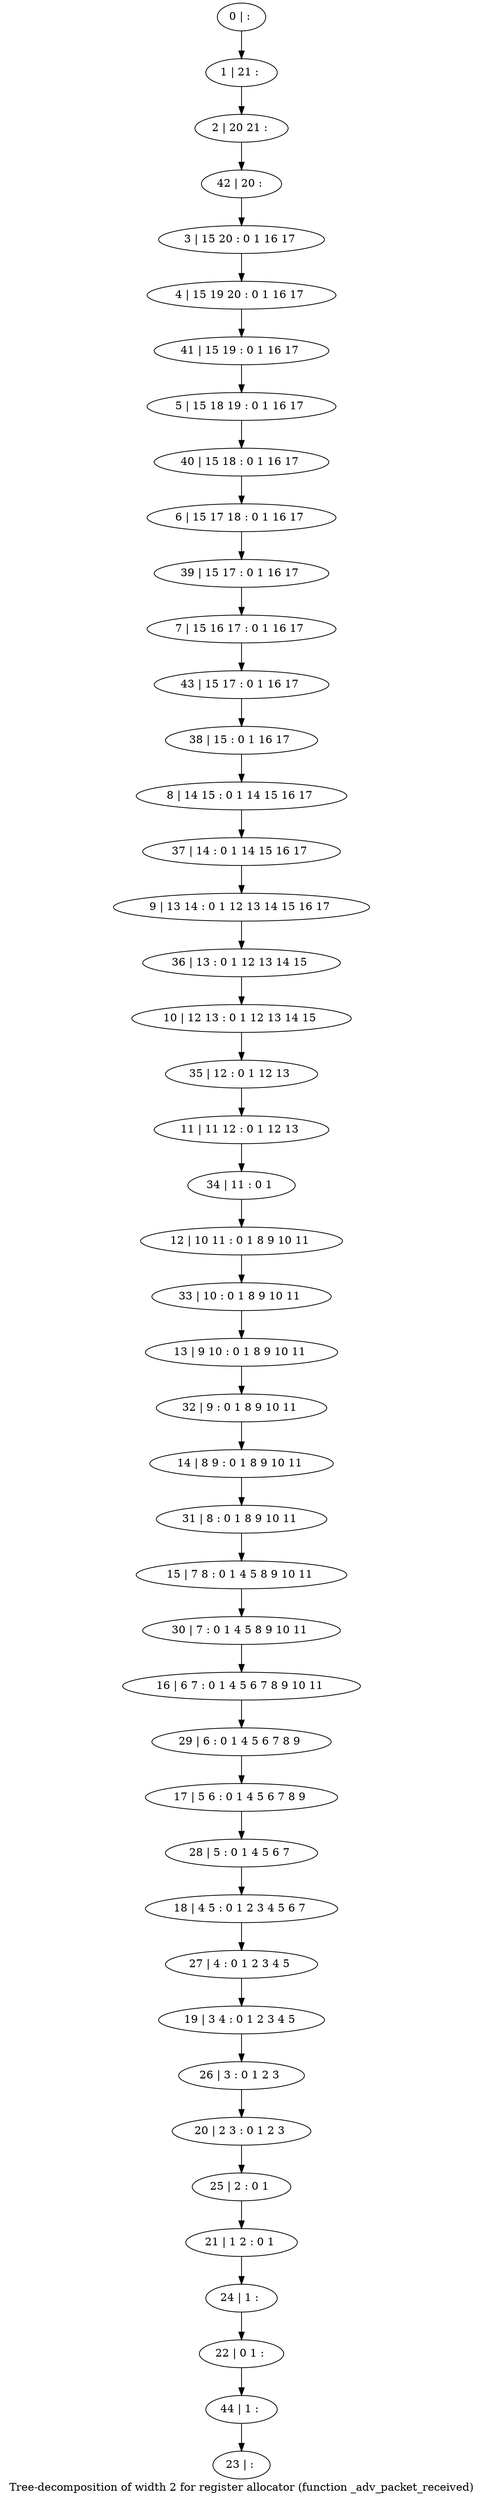 digraph G {
graph [label="Tree-decomposition of width 2 for register allocator (function _adv_packet_received)"]
0[label="0 | : "];
1[label="1 | 21 : "];
2[label="2 | 20 21 : "];
3[label="3 | 15 20 : 0 1 16 17 "];
4[label="4 | 15 19 20 : 0 1 16 17 "];
5[label="5 | 15 18 19 : 0 1 16 17 "];
6[label="6 | 15 17 18 : 0 1 16 17 "];
7[label="7 | 15 16 17 : 0 1 16 17 "];
8[label="8 | 14 15 : 0 1 14 15 16 17 "];
9[label="9 | 13 14 : 0 1 12 13 14 15 16 17 "];
10[label="10 | 12 13 : 0 1 12 13 14 15 "];
11[label="11 | 11 12 : 0 1 12 13 "];
12[label="12 | 10 11 : 0 1 8 9 10 11 "];
13[label="13 | 9 10 : 0 1 8 9 10 11 "];
14[label="14 | 8 9 : 0 1 8 9 10 11 "];
15[label="15 | 7 8 : 0 1 4 5 8 9 10 11 "];
16[label="16 | 6 7 : 0 1 4 5 6 7 8 9 10 11 "];
17[label="17 | 5 6 : 0 1 4 5 6 7 8 9 "];
18[label="18 | 4 5 : 0 1 2 3 4 5 6 7 "];
19[label="19 | 3 4 : 0 1 2 3 4 5 "];
20[label="20 | 2 3 : 0 1 2 3 "];
21[label="21 | 1 2 : 0 1 "];
22[label="22 | 0 1 : "];
23[label="23 | : "];
24[label="24 | 1 : "];
25[label="25 | 2 : 0 1 "];
26[label="26 | 3 : 0 1 2 3 "];
27[label="27 | 4 : 0 1 2 3 4 5 "];
28[label="28 | 5 : 0 1 4 5 6 7 "];
29[label="29 | 6 : 0 1 4 5 6 7 8 9 "];
30[label="30 | 7 : 0 1 4 5 8 9 10 11 "];
31[label="31 | 8 : 0 1 8 9 10 11 "];
32[label="32 | 9 : 0 1 8 9 10 11 "];
33[label="33 | 10 : 0 1 8 9 10 11 "];
34[label="34 | 11 : 0 1 "];
35[label="35 | 12 : 0 1 12 13 "];
36[label="36 | 13 : 0 1 12 13 14 15 "];
37[label="37 | 14 : 0 1 14 15 16 17 "];
38[label="38 | 15 : 0 1 16 17 "];
39[label="39 | 15 17 : 0 1 16 17 "];
40[label="40 | 15 18 : 0 1 16 17 "];
41[label="41 | 15 19 : 0 1 16 17 "];
42[label="42 | 20 : "];
43[label="43 | 15 17 : 0 1 16 17 "];
44[label="44 | 1 : "];
0->1 ;
1->2 ;
3->4 ;
24->22 ;
21->24 ;
25->21 ;
20->25 ;
26->20 ;
19->26 ;
27->19 ;
18->27 ;
28->18 ;
17->28 ;
29->17 ;
16->29 ;
30->16 ;
15->30 ;
31->15 ;
14->31 ;
32->14 ;
13->32 ;
33->13 ;
12->33 ;
34->12 ;
11->34 ;
35->11 ;
10->35 ;
36->10 ;
9->36 ;
37->9 ;
8->37 ;
38->8 ;
39->7 ;
6->39 ;
40->6 ;
5->40 ;
41->5 ;
4->41 ;
42->3 ;
2->42 ;
43->38 ;
7->43 ;
44->23 ;
22->44 ;
}
